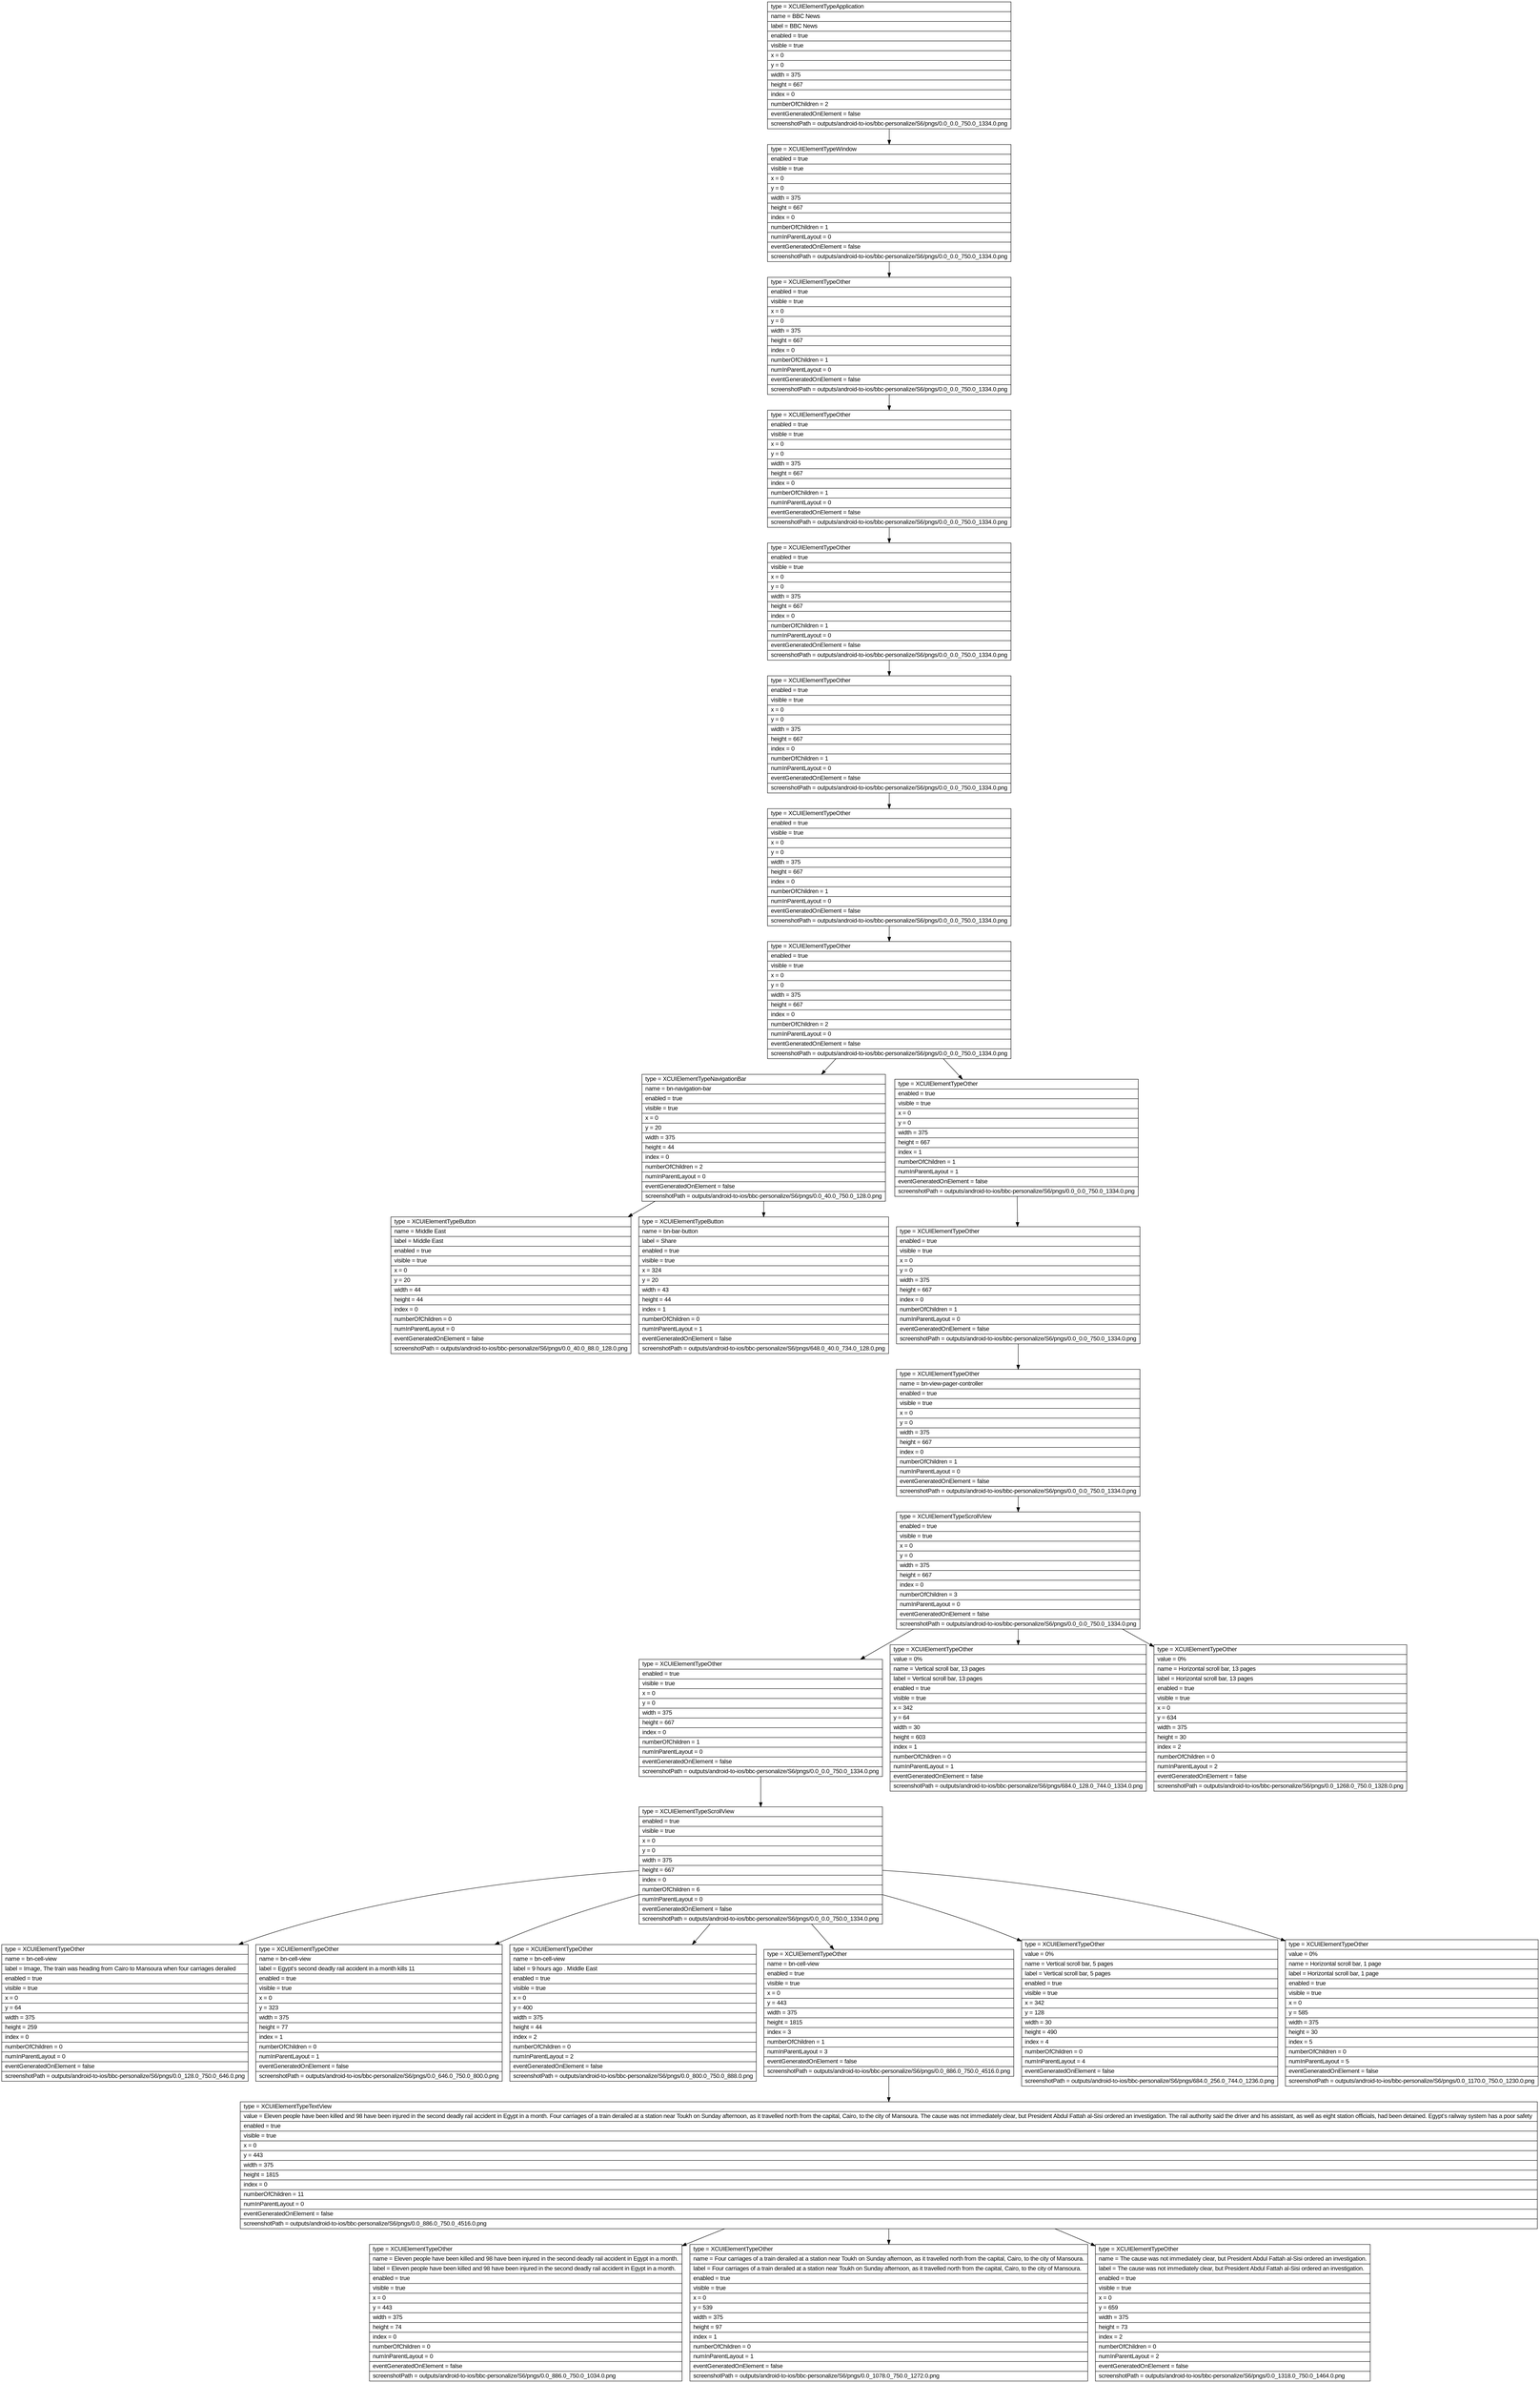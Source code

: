 digraph Layout {

	node [shape=record fontname=Arial];

	0	[label="{type = XCUIElementTypeApplication\l|name = BBC News\l|label = BBC News\l|enabled = true\l|visible = true\l|x = 0\l|y = 0\l|width = 375\l|height = 667\l|index = 0\l|numberOfChildren = 2\l|eventGeneratedOnElement = false \l|screenshotPath = outputs/android-to-ios/bbc-personalize/S6/pngs/0.0_0.0_750.0_1334.0.png\l}"]
	1	[label="{type = XCUIElementTypeWindow\l|enabled = true\l|visible = true\l|x = 0\l|y = 0\l|width = 375\l|height = 667\l|index = 0\l|numberOfChildren = 1\l|numInParentLayout = 0\l|eventGeneratedOnElement = false \l|screenshotPath = outputs/android-to-ios/bbc-personalize/S6/pngs/0.0_0.0_750.0_1334.0.png\l}"]
	2	[label="{type = XCUIElementTypeOther\l|enabled = true\l|visible = true\l|x = 0\l|y = 0\l|width = 375\l|height = 667\l|index = 0\l|numberOfChildren = 1\l|numInParentLayout = 0\l|eventGeneratedOnElement = false \l|screenshotPath = outputs/android-to-ios/bbc-personalize/S6/pngs/0.0_0.0_750.0_1334.0.png\l}"]
	3	[label="{type = XCUIElementTypeOther\l|enabled = true\l|visible = true\l|x = 0\l|y = 0\l|width = 375\l|height = 667\l|index = 0\l|numberOfChildren = 1\l|numInParentLayout = 0\l|eventGeneratedOnElement = false \l|screenshotPath = outputs/android-to-ios/bbc-personalize/S6/pngs/0.0_0.0_750.0_1334.0.png\l}"]
	4	[label="{type = XCUIElementTypeOther\l|enabled = true\l|visible = true\l|x = 0\l|y = 0\l|width = 375\l|height = 667\l|index = 0\l|numberOfChildren = 1\l|numInParentLayout = 0\l|eventGeneratedOnElement = false \l|screenshotPath = outputs/android-to-ios/bbc-personalize/S6/pngs/0.0_0.0_750.0_1334.0.png\l}"]
	5	[label="{type = XCUIElementTypeOther\l|enabled = true\l|visible = true\l|x = 0\l|y = 0\l|width = 375\l|height = 667\l|index = 0\l|numberOfChildren = 1\l|numInParentLayout = 0\l|eventGeneratedOnElement = false \l|screenshotPath = outputs/android-to-ios/bbc-personalize/S6/pngs/0.0_0.0_750.0_1334.0.png\l}"]
	6	[label="{type = XCUIElementTypeOther\l|enabled = true\l|visible = true\l|x = 0\l|y = 0\l|width = 375\l|height = 667\l|index = 0\l|numberOfChildren = 1\l|numInParentLayout = 0\l|eventGeneratedOnElement = false \l|screenshotPath = outputs/android-to-ios/bbc-personalize/S6/pngs/0.0_0.0_750.0_1334.0.png\l}"]
	7	[label="{type = XCUIElementTypeOther\l|enabled = true\l|visible = true\l|x = 0\l|y = 0\l|width = 375\l|height = 667\l|index = 0\l|numberOfChildren = 2\l|numInParentLayout = 0\l|eventGeneratedOnElement = false \l|screenshotPath = outputs/android-to-ios/bbc-personalize/S6/pngs/0.0_0.0_750.0_1334.0.png\l}"]
	8	[label="{type = XCUIElementTypeNavigationBar\l|name = bn-navigation-bar\l|enabled = true\l|visible = true\l|x = 0\l|y = 20\l|width = 375\l|height = 44\l|index = 0\l|numberOfChildren = 2\l|numInParentLayout = 0\l|eventGeneratedOnElement = false \l|screenshotPath = outputs/android-to-ios/bbc-personalize/S6/pngs/0.0_40.0_750.0_128.0.png\l}"]
	9	[label="{type = XCUIElementTypeOther\l|enabled = true\l|visible = true\l|x = 0\l|y = 0\l|width = 375\l|height = 667\l|index = 1\l|numberOfChildren = 1\l|numInParentLayout = 1\l|eventGeneratedOnElement = false \l|screenshotPath = outputs/android-to-ios/bbc-personalize/S6/pngs/0.0_0.0_750.0_1334.0.png\l}"]
	10	[label="{type = XCUIElementTypeButton\l|name = Middle East\l|label = Middle East\l|enabled = true\l|visible = true\l|x = 0\l|y = 20\l|width = 44\l|height = 44\l|index = 0\l|numberOfChildren = 0\l|numInParentLayout = 0\l|eventGeneratedOnElement = false \l|screenshotPath = outputs/android-to-ios/bbc-personalize/S6/pngs/0.0_40.0_88.0_128.0.png\l}"]
	11	[label="{type = XCUIElementTypeButton\l|name = bn-bar-button\l|label = Share\l|enabled = true\l|visible = true\l|x = 324\l|y = 20\l|width = 43\l|height = 44\l|index = 1\l|numberOfChildren = 0\l|numInParentLayout = 1\l|eventGeneratedOnElement = false \l|screenshotPath = outputs/android-to-ios/bbc-personalize/S6/pngs/648.0_40.0_734.0_128.0.png\l}"]
	12	[label="{type = XCUIElementTypeOther\l|enabled = true\l|visible = true\l|x = 0\l|y = 0\l|width = 375\l|height = 667\l|index = 0\l|numberOfChildren = 1\l|numInParentLayout = 0\l|eventGeneratedOnElement = false \l|screenshotPath = outputs/android-to-ios/bbc-personalize/S6/pngs/0.0_0.0_750.0_1334.0.png\l}"]
	13	[label="{type = XCUIElementTypeOther\l|name = bn-view-pager-controller\l|enabled = true\l|visible = true\l|x = 0\l|y = 0\l|width = 375\l|height = 667\l|index = 0\l|numberOfChildren = 1\l|numInParentLayout = 0\l|eventGeneratedOnElement = false \l|screenshotPath = outputs/android-to-ios/bbc-personalize/S6/pngs/0.0_0.0_750.0_1334.0.png\l}"]
	14	[label="{type = XCUIElementTypeScrollView\l|enabled = true\l|visible = true\l|x = 0\l|y = 0\l|width = 375\l|height = 667\l|index = 0\l|numberOfChildren = 3\l|numInParentLayout = 0\l|eventGeneratedOnElement = false \l|screenshotPath = outputs/android-to-ios/bbc-personalize/S6/pngs/0.0_0.0_750.0_1334.0.png\l}"]
	15	[label="{type = XCUIElementTypeOther\l|enabled = true\l|visible = true\l|x = 0\l|y = 0\l|width = 375\l|height = 667\l|index = 0\l|numberOfChildren = 1\l|numInParentLayout = 0\l|eventGeneratedOnElement = false \l|screenshotPath = outputs/android-to-ios/bbc-personalize/S6/pngs/0.0_0.0_750.0_1334.0.png\l}"]
	16	[label="{type = XCUIElementTypeOther\l|value = 0%\l|name = Vertical scroll bar, 13 pages\l|label = Vertical scroll bar, 13 pages\l|enabled = true\l|visible = true\l|x = 342\l|y = 64\l|width = 30\l|height = 603\l|index = 1\l|numberOfChildren = 0\l|numInParentLayout = 1\l|eventGeneratedOnElement = false \l|screenshotPath = outputs/android-to-ios/bbc-personalize/S6/pngs/684.0_128.0_744.0_1334.0.png\l}"]
	17	[label="{type = XCUIElementTypeOther\l|value = 0%\l|name = Horizontal scroll bar, 13 pages\l|label = Horizontal scroll bar, 13 pages\l|enabled = true\l|visible = true\l|x = 0\l|y = 634\l|width = 375\l|height = 30\l|index = 2\l|numberOfChildren = 0\l|numInParentLayout = 2\l|eventGeneratedOnElement = false \l|screenshotPath = outputs/android-to-ios/bbc-personalize/S6/pngs/0.0_1268.0_750.0_1328.0.png\l}"]
	18	[label="{type = XCUIElementTypeScrollView\l|enabled = true\l|visible = true\l|x = 0\l|y = 0\l|width = 375\l|height = 667\l|index = 0\l|numberOfChildren = 6\l|numInParentLayout = 0\l|eventGeneratedOnElement = false \l|screenshotPath = outputs/android-to-ios/bbc-personalize/S6/pngs/0.0_0.0_750.0_1334.0.png\l}"]
	19	[label="{type = XCUIElementTypeOther\l|name = bn-cell-view\l|label = Image, The train was heading from Cairo to Mansoura when four carriages derailed\l|enabled = true\l|visible = true\l|x = 0\l|y = 64\l|width = 375\l|height = 259\l|index = 0\l|numberOfChildren = 0\l|numInParentLayout = 0\l|eventGeneratedOnElement = false \l|screenshotPath = outputs/android-to-ios/bbc-personalize/S6/pngs/0.0_128.0_750.0_646.0.png\l}"]
	20	[label="{type = XCUIElementTypeOther\l|name = bn-cell-view\l|label = Egypt's second deadly rail accident in a month kills 11\l|enabled = true\l|visible = true\l|x = 0\l|y = 323\l|width = 375\l|height = 77\l|index = 1\l|numberOfChildren = 0\l|numInParentLayout = 1\l|eventGeneratedOnElement = false \l|screenshotPath = outputs/android-to-ios/bbc-personalize/S6/pngs/0.0_646.0_750.0_800.0.png\l}"]
	21	[label="{type = XCUIElementTypeOther\l|name = bn-cell-view\l|label = 9 hours ago  .  Middle East\l|enabled = true\l|visible = true\l|x = 0\l|y = 400\l|width = 375\l|height = 44\l|index = 2\l|numberOfChildren = 0\l|numInParentLayout = 2\l|eventGeneratedOnElement = false \l|screenshotPath = outputs/android-to-ios/bbc-personalize/S6/pngs/0.0_800.0_750.0_888.0.png\l}"]
	22	[label="{type = XCUIElementTypeOther\l|name = bn-cell-view\l|enabled = true\l|visible = true\l|x = 0\l|y = 443\l|width = 375\l|height = 1815\l|index = 3\l|numberOfChildren = 1\l|numInParentLayout = 3\l|eventGeneratedOnElement = false \l|screenshotPath = outputs/android-to-ios/bbc-personalize/S6/pngs/0.0_886.0_750.0_4516.0.png\l}"]
	23	[label="{type = XCUIElementTypeOther\l|value = 0%\l|name = Vertical scroll bar, 5 pages\l|label = Vertical scroll bar, 5 pages\l|enabled = true\l|visible = true\l|x = 342\l|y = 128\l|width = 30\l|height = 490\l|index = 4\l|numberOfChildren = 0\l|numInParentLayout = 4\l|eventGeneratedOnElement = false \l|screenshotPath = outputs/android-to-ios/bbc-personalize/S6/pngs/684.0_256.0_744.0_1236.0.png\l}"]
	24	[label="{type = XCUIElementTypeOther\l|value = 0%\l|name = Horizontal scroll bar, 1 page\l|label = Horizontal scroll bar, 1 page\l|enabled = true\l|visible = true\l|x = 0\l|y = 585\l|width = 375\l|height = 30\l|index = 5\l|numberOfChildren = 0\l|numInParentLayout = 5\l|eventGeneratedOnElement = false \l|screenshotPath = outputs/android-to-ios/bbc-personalize/S6/pngs/0.0_1170.0_750.0_1230.0.png\l}"]
	25	[label="{type = XCUIElementTypeTextView\l|value = Eleven people have been killed and 98 have been injured in the second deadly rail accident in Egypt in a month. Four carriages of a train derailed at a station near Toukh on Sunday afternoon, as it travelled north from the capital, Cairo, to the city of Mansoura. The cause was not immediately clear, but President Abdul Fattah al-Sisi ordered an investigation. The rail authority said the driver and his assistant, as well as eight station officials, had been detained. Egypt's railway system has a poor safety \l|enabled = true\l|visible = true\l|x = 0\l|y = 443\l|width = 375\l|height = 1815\l|index = 0\l|numberOfChildren = 11\l|numInParentLayout = 0\l|eventGeneratedOnElement = false \l|screenshotPath = outputs/android-to-ios/bbc-personalize/S6/pngs/0.0_886.0_750.0_4516.0.png\l}"]
	26	[label="{type = XCUIElementTypeOther\l|name = Eleven people have been killed and 98 have been injured in the second deadly rail accident in Egypt in a month.\l|label = Eleven people have been killed and 98 have been injured in the second deadly rail accident in Egypt in a month.\l|enabled = true\l|visible = true\l|x = 0\l|y = 443\l|width = 375\l|height = 74\l|index = 0\l|numberOfChildren = 0\l|numInParentLayout = 0\l|eventGeneratedOnElement = false \l|screenshotPath = outputs/android-to-ios/bbc-personalize/S6/pngs/0.0_886.0_750.0_1034.0.png\l}"]
	27	[label="{type = XCUIElementTypeOther\l|name = Four carriages of a train derailed at a station near Toukh on Sunday afternoon, as it travelled north from the capital, Cairo, to the city of Mansoura.\l|label = Four carriages of a train derailed at a station near Toukh on Sunday afternoon, as it travelled north from the capital, Cairo, to the city of Mansoura.\l|enabled = true\l|visible = true\l|x = 0\l|y = 539\l|width = 375\l|height = 97\l|index = 1\l|numberOfChildren = 0\l|numInParentLayout = 1\l|eventGeneratedOnElement = false \l|screenshotPath = outputs/android-to-ios/bbc-personalize/S6/pngs/0.0_1078.0_750.0_1272.0.png\l}"]
	28	[label="{type = XCUIElementTypeOther\l|name = The cause was not immediately clear, but President Abdul Fattah al-Sisi ordered an investigation.\l|label = The cause was not immediately clear, but President Abdul Fattah al-Sisi ordered an investigation.\l|enabled = true\l|visible = true\l|x = 0\l|y = 659\l|width = 375\l|height = 73\l|index = 2\l|numberOfChildren = 0\l|numInParentLayout = 2\l|eventGeneratedOnElement = false \l|screenshotPath = outputs/android-to-ios/bbc-personalize/S6/pngs/0.0_1318.0_750.0_1464.0.png\l}"]


	0 -> 1
	1 -> 2
	2 -> 3
	3 -> 4
	4 -> 5
	5 -> 6
	6 -> 7
	7 -> 8
	7 -> 9
	8 -> 10
	8 -> 11
	9 -> 12
	12 -> 13
	13 -> 14
	14 -> 15
	14 -> 16
	14 -> 17
	15 -> 18
	18 -> 19
	18 -> 20
	18 -> 21
	18 -> 22
	18 -> 23
	18 -> 24
	22 -> 25
	25 -> 26
	25 -> 27
	25 -> 28


}